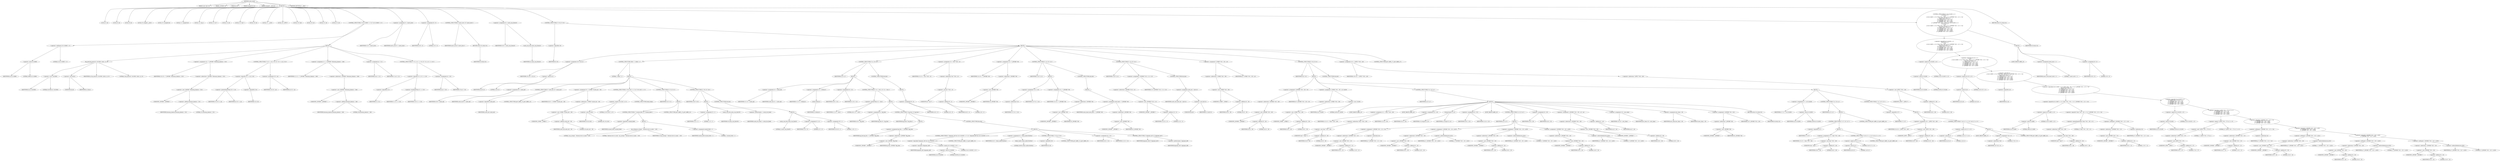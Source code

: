 digraph cache_insert {  
"1000118" [label = "(METHOD,cache_insert)" ]
"1000119" [label = "(PARAM,const char *a1)" ]
"1000120" [label = "(PARAM,_DWORD *a2)" ]
"1000121" [label = "(PARAM,int a3)" ]
"1000122" [label = "(PARAM,unsigned int a4)" ]
"1000123" [label = "(PARAM,unsigned __int16 a5)" ]
"1000124" [label = "(BLOCK,,)" ]
"1000125" [label = "(LOCAL,v5: int)" ]
"1000126" [label = "(LOCAL,v6: int)" ]
"1000127" [label = "(LOCAL,v8: int)" ]
"1000128" [label = "(LOCAL,v9: unsigned __int16)" ]
"1000129" [label = "(LOCAL,v10: unsigned int)" ]
"1000130" [label = "(LOCAL,v11: unsigned int)" ]
"1000131" [label = "(LOCAL,v12: size_t)" ]
"1000132" [label = "(LOCAL,v13: int *)" ]
"1000133" [label = "(LOCAL,v14: int)" ]
"1000134" [label = "(LOCAL,v15: char *)" ]
"1000135" [label = "(LOCAL,v16: int)" ]
"1000136" [label = "(LOCAL,v17: __int16)" ]
"1000137" [label = "(LOCAL,v18: _BYTE *)" ]
"1000138" [label = "(LOCAL,v19: char)" ]
"1000139" [label = "(LOCAL,v20: int)" ]
"1000140" [label = "(LOCAL,v21: int)" ]
"1000141" [label = "(LOCAL,v22: int)" ]
"1000142" [label = "(CONTROL_STRUCTURE,if ( (a5 & 0x980) != 0 ),if ( (a5 & 0x980) != 0 ))" ]
"1000143" [label = "(<operator>.notEquals,(a5 & 0x980) != 0)" ]
"1000144" [label = "(<operator>.and,a5 & 0x980)" ]
"1000145" [label = "(IDENTIFIER,a5,a5 & 0x980)" ]
"1000146" [label = "(LITERAL,0x980,a5 & 0x980)" ]
"1000147" [label = "(LITERAL,0,(a5 & 0x980) != 0)" ]
"1000148" [label = "(BLOCK,,)" ]
"1000149" [label = "(log_query,log_query(a5 | 0x10000, (int)a1, a2, 0))" ]
"1000150" [label = "(<operator>.or,a5 | 0x10000)" ]
"1000151" [label = "(IDENTIFIER,a5,a5 | 0x10000)" ]
"1000152" [label = "(LITERAL,0x10000,a5 | 0x10000)" ]
"1000153" [label = "(<operator>.cast,(int)a1)" ]
"1000154" [label = "(UNKNOWN,int,int)" ]
"1000155" [label = "(IDENTIFIER,a1,(int)a1)" ]
"1000156" [label = "(IDENTIFIER,a2,log_query(a5 | 0x10000, (int)a1, a2, 0))" ]
"1000157" [label = "(LITERAL,0,log_query(a5 | 0x10000, (int)a1, a2, 0))" ]
"1000158" [label = "(<operator>.assignment,v10 = *(_DWORD *)(dnsmasq_daemon + 252))" ]
"1000159" [label = "(IDENTIFIER,v10,v10 = *(_DWORD *)(dnsmasq_daemon + 252))" ]
"1000160" [label = "(<operator>.indirection,*(_DWORD *)(dnsmasq_daemon + 252))" ]
"1000161" [label = "(<operator>.cast,(_DWORD *)(dnsmasq_daemon + 252))" ]
"1000162" [label = "(UNKNOWN,_DWORD *,_DWORD *)" ]
"1000163" [label = "(<operator>.addition,dnsmasq_daemon + 252)" ]
"1000164" [label = "(IDENTIFIER,dnsmasq_daemon,dnsmasq_daemon + 252)" ]
"1000165" [label = "(LITERAL,252,dnsmasq_daemon + 252)" ]
"1000166" [label = "(CONTROL_STRUCTURE,if ( v10 >= a4 || !v10 ),if ( v10 >= a4 || !v10 ))" ]
"1000167" [label = "(<operator>.logicalOr,v10 >= a4 || !v10)" ]
"1000168" [label = "(<operator>.greaterEqualsThan,v10 >= a4)" ]
"1000169" [label = "(IDENTIFIER,v10,v10 >= a4)" ]
"1000170" [label = "(IDENTIFIER,a4,v10 >= a4)" ]
"1000171" [label = "(<operator>.logicalNot,!v10)" ]
"1000172" [label = "(IDENTIFIER,v10,!v10)" ]
"1000173" [label = "(<operator>.assignment,v10 = a4)" ]
"1000174" [label = "(IDENTIFIER,v10,v10 = a4)" ]
"1000175" [label = "(IDENTIFIER,a4,v10 = a4)" ]
"1000176" [label = "(<operator>.assignment,v11 = *(_DWORD *)(dnsmasq_daemon + 248))" ]
"1000177" [label = "(IDENTIFIER,v11,v11 = *(_DWORD *)(dnsmasq_daemon + 248))" ]
"1000178" [label = "(<operator>.indirection,*(_DWORD *)(dnsmasq_daemon + 248))" ]
"1000179" [label = "(<operator>.cast,(_DWORD *)(dnsmasq_daemon + 248))" ]
"1000180" [label = "(UNKNOWN,_DWORD *,_DWORD *)" ]
"1000181" [label = "(<operator>.addition,dnsmasq_daemon + 248)" ]
"1000182" [label = "(IDENTIFIER,dnsmasq_daemon,dnsmasq_daemon + 248)" ]
"1000183" [label = "(LITERAL,248,dnsmasq_daemon + 248)" ]
"1000184" [label = "(<operator>.assignment,a4 = v11)" ]
"1000185" [label = "(IDENTIFIER,a4,a4 = v11)" ]
"1000186" [label = "(IDENTIFIER,v11,a4 = v11)" ]
"1000187" [label = "(CONTROL_STRUCTURE,if ( !v11 || v11 <= v10 ),if ( !v11 || v11 <= v10 ))" ]
"1000188" [label = "(<operator>.logicalOr,!v11 || v11 <= v10)" ]
"1000189" [label = "(<operator>.logicalNot,!v11)" ]
"1000190" [label = "(IDENTIFIER,v11,!v11)" ]
"1000191" [label = "(<operator>.lessEqualsThan,v11 <= v10)" ]
"1000192" [label = "(IDENTIFIER,v11,v11 <= v10)" ]
"1000193" [label = "(IDENTIFIER,v10,v11 <= v10)" ]
"1000194" [label = "(<operator>.assignment,a4 = v10)" ]
"1000195" [label = "(IDENTIFIER,a4,a4 = v10)" ]
"1000196" [label = "(IDENTIFIER,v10,a4 = v10)" ]
"1000197" [label = "(<operator>.assignment,v5 = insert_error)" ]
"1000198" [label = "(IDENTIFIER,v5,v5 = insert_error)" ]
"1000199" [label = "(IDENTIFIER,insert_error,v5 = insert_error)" ]
"1000200" [label = "(<operator>.assignment,v6 = 0)" ]
"1000201" [label = "(IDENTIFIER,v6,v6 = 0)" ]
"1000202" [label = "(LITERAL,0,v6 = 0)" ]
"1000203" [label = "(CONTROL_STRUCTURE,if ( insert_error ),if ( insert_error ))" ]
"1000204" [label = "(IDENTIFIER,insert_error,if ( insert_error ))" ]
"1000205" [label = "(RETURN,return v6;,return v6;)" ]
"1000206" [label = "(IDENTIFIER,v6,return v6;)" ]
"1000207" [label = "(<operator>.assignment,v6 = cache_scan_free(a5))" ]
"1000208" [label = "(IDENTIFIER,v6,v6 = cache_scan_free(a5))" ]
"1000209" [label = "(cache_scan_free,cache_scan_free(a5))" ]
"1000210" [label = "(IDENTIFIER,a5,cache_scan_free(a5))" ]
"1000211" [label = "(CONTROL_STRUCTURE,if ( !v6 ),if ( !v6 ))" ]
"1000212" [label = "(<operator>.logicalNot,!v6)" ]
"1000213" [label = "(IDENTIFIER,v6,!v6)" ]
"1000214" [label = "(BLOCK,,)" ]
"1000215" [label = "(<operator>.assignment,v20 = a5 & 4)" ]
"1000216" [label = "(IDENTIFIER,v20,v20 = a5 & 4)" ]
"1000217" [label = "(<operator>.and,a5 & 4)" ]
"1000218" [label = "(IDENTIFIER,a5,a5 & 4)" ]
"1000219" [label = "(LITERAL,4,a5 & 4)" ]
"1000220" [label = "(CONTROL_STRUCTURE,while ( 1 ),while ( 1 ))" ]
"1000221" [label = "(LITERAL,1,while ( 1 ))" ]
"1000222" [label = "(BLOCK,,)" ]
"1000223" [label = "(<operator>.assignment,v8 = cache_tail)" ]
"1000224" [label = "(IDENTIFIER,v8,v8 = cache_tail)" ]
"1000225" [label = "(IDENTIFIER,cache_tail,v8 = cache_tail)" ]
"1000226" [label = "(CONTROL_STRUCTURE,if ( !cache_tail ),if ( !cache_tail ))" ]
"1000227" [label = "(<operator>.logicalNot,!cache_tail)" ]
"1000228" [label = "(IDENTIFIER,cache_tail,!cache_tail)" ]
"1000229" [label = "(CONTROL_STRUCTURE,goto LABEL_25;,goto LABEL_25;)" ]
"1000230" [label = "(<operator>.assignment,v9 = *(_WORD *)(cache_tail + 36))" ]
"1000231" [label = "(IDENTIFIER,v9,v9 = *(_WORD *)(cache_tail + 36))" ]
"1000232" [label = "(<operator>.indirection,*(_WORD *)(cache_tail + 36))" ]
"1000233" [label = "(<operator>.cast,(_WORD *)(cache_tail + 36))" ]
"1000234" [label = "(UNKNOWN,_WORD *,_WORD *)" ]
"1000235" [label = "(<operator>.addition,cache_tail + 36)" ]
"1000236" [label = "(IDENTIFIER,cache_tail,cache_tail + 36)" ]
"1000237" [label = "(LITERAL,36,cache_tail + 36)" ]
"1000238" [label = "(CONTROL_STRUCTURE,if ( (v9 & 0xC) == 0 ),if ( (v9 & 0xC) == 0 ))" ]
"1000239" [label = "(<operator>.equals,(v9 & 0xC) == 0)" ]
"1000240" [label = "(<operator>.and,v9 & 0xC)" ]
"1000241" [label = "(IDENTIFIER,v9,v9 & 0xC)" ]
"1000242" [label = "(LITERAL,0xC,v9 & 0xC)" ]
"1000243" [label = "(LITERAL,0,(v9 & 0xC) == 0)" ]
"1000244" [label = "(CONTROL_STRUCTURE,break;,break;)" ]
"1000245" [label = "(CONTROL_STRUCTURE,if ( v5 ),if ( v5 ))" ]
"1000246" [label = "(IDENTIFIER,v5,if ( v5 ))" ]
"1000247" [label = "(BLOCK,,)" ]
"1000248" [label = "(CONTROL_STRUCTURE,if ( !warned_8446 ),if ( !warned_8446 ))" ]
"1000249" [label = "(<operator>.logicalNot,!warned_8446)" ]
"1000250" [label = "(IDENTIFIER,warned_8446,!warned_8446)" ]
"1000251" [label = "(BLOCK,,)" ]
"1000252" [label = "(my_syslog,my_syslog(3, \"Internal error in cache.\", v19))" ]
"1000253" [label = "(LITERAL,3,my_syslog(3, \"Internal error in cache.\", v19))" ]
"1000254" [label = "(LITERAL,\"Internal error in cache.\",my_syslog(3, \"Internal error in cache.\", v19))" ]
"1000255" [label = "(IDENTIFIER,v19,my_syslog(3, \"Internal error in cache.\", v19))" ]
"1000256" [label = "(<operator>.assignment,warned_8446 = 1)" ]
"1000257" [label = "(IDENTIFIER,warned_8446,warned_8446 = 1)" ]
"1000258" [label = "(LITERAL,1,warned_8446 = 1)" ]
"1000259" [label = "(CONTROL_STRUCTURE,goto LABEL_25;,goto LABEL_25;)" ]
"1000260" [label = "(CONTROL_STRUCTURE,if ( v20 ),if ( v20 ))" ]
"1000261" [label = "(IDENTIFIER,v20,if ( v20 ))" ]
"1000262" [label = "(BLOCK,,)" ]
"1000263" [label = "(<operator>.assignment,v5 = 1)" ]
"1000264" [label = "(IDENTIFIER,v5,v5 = 1)" ]
"1000265" [label = "(LITERAL,1,v5 = 1)" ]
"1000266" [label = "(cache_scan_free,cache_scan_free(v9))" ]
"1000267" [label = "(IDENTIFIER,v9,cache_scan_free(v9))" ]
"1000268" [label = "(<operator>.preIncrement,++cache_live_freed)" ]
"1000269" [label = "(IDENTIFIER,cache_live_freed,++cache_live_freed)" ]
"1000270" [label = "(CONTROL_STRUCTURE,else,else)" ]
"1000271" [label = "(BLOCK,,)" ]
"1000272" [label = "(cache_scan_free,cache_scan_free(0))" ]
"1000273" [label = "(LITERAL,0,cache_scan_free(0))" ]
"1000274" [label = "(<operator>.assignment,v5 = 0)" ]
"1000275" [label = "(IDENTIFIER,v5,v5 = 0)" ]
"1000276" [label = "(LITERAL,0,v5 = 0)" ]
"1000277" [label = "(<operator>.assignment,v20 = 1)" ]
"1000278" [label = "(IDENTIFIER,v20,v20 = 1)" ]
"1000279" [label = "(LITERAL,1,v20 = 1)" ]
"1000280" [label = "(CONTROL_STRUCTURE,if ( a1 ),if ( a1 ))" ]
"1000281" [label = "(IDENTIFIER,a1,if ( a1 ))" ]
"1000282" [label = "(BLOCK,,)" ]
"1000283" [label = "(<operator>.assignment,v21 = cache_tail)" ]
"1000284" [label = "(IDENTIFIER,v21,v21 = cache_tail)" ]
"1000285" [label = "(IDENTIFIER,cache_tail,v21 = cache_tail)" ]
"1000286" [label = "(<operator>.assignment,v12 = strlen(a1))" ]
"1000287" [label = "(IDENTIFIER,v12,v12 = strlen(a1))" ]
"1000288" [label = "(strlen,strlen(a1))" ]
"1000289" [label = "(IDENTIFIER,a1,strlen(a1))" ]
"1000290" [label = "(<operator>.assignment,v8 = v21)" ]
"1000291" [label = "(IDENTIFIER,v8,v8 = v21)" ]
"1000292" [label = "(IDENTIFIER,v21,v8 = v21)" ]
"1000293" [label = "(CONTROL_STRUCTURE,if ( v12 > 0x31 ),if ( v12 > 0x31 ))" ]
"1000294" [label = "(<operator>.greaterThan,v12 > 0x31)" ]
"1000295" [label = "(IDENTIFIER,v12,v12 > 0x31)" ]
"1000296" [label = "(LITERAL,0x31,v12 > 0x31)" ]
"1000297" [label = "(BLOCK,,)" ]
"1000298" [label = "(<operator>.assignment,v6 = big_free)" ]
"1000299" [label = "(IDENTIFIER,v6,v6 = big_free)" ]
"1000300" [label = "(IDENTIFIER,big_free,v6 = big_free)" ]
"1000301" [label = "(CONTROL_STRUCTURE,if ( big_free ),if ( big_free ))" ]
"1000302" [label = "(IDENTIFIER,big_free,if ( big_free ))" ]
"1000303" [label = "(BLOCK,,)" ]
"1000304" [label = "(<operator>.assignment,big_free = *(_DWORD *)big_free)" ]
"1000305" [label = "(IDENTIFIER,big_free,big_free = *(_DWORD *)big_free)" ]
"1000306" [label = "(<operator>.indirection,*(_DWORD *)big_free)" ]
"1000307" [label = "(<operator>.cast,(_DWORD *)big_free)" ]
"1000308" [label = "(UNKNOWN,_DWORD *,_DWORD *)" ]
"1000309" [label = "(IDENTIFIER,big_free,(_DWORD *)big_free)" ]
"1000310" [label = "(CONTROL_STRUCTURE,else,else)" ]
"1000311" [label = "(BLOCK,,)" ]
"1000312" [label = "(CONTROL_STRUCTURE,if ( !bignames_left && (a5 & 0x5000) == 0 ),if ( !bignames_left && (a5 & 0x5000) == 0 ))" ]
"1000313" [label = "(<operator>.logicalAnd,!bignames_left && (a5 & 0x5000) == 0)" ]
"1000314" [label = "(<operator>.logicalNot,!bignames_left)" ]
"1000315" [label = "(IDENTIFIER,bignames_left,!bignames_left)" ]
"1000316" [label = "(<operator>.equals,(a5 & 0x5000) == 0)" ]
"1000317" [label = "(<operator>.and,a5 & 0x5000)" ]
"1000318" [label = "(IDENTIFIER,a5,a5 & 0x5000)" ]
"1000319" [label = "(LITERAL,0x5000,a5 & 0x5000)" ]
"1000320" [label = "(LITERAL,0,(a5 & 0x5000) == 0)" ]
"1000321" [label = "(CONTROL_STRUCTURE,goto LABEL_25;,goto LABEL_25;)" ]
"1000322" [label = "(<operator>.assignment,v6 = whine_malloc(0x404u))" ]
"1000323" [label = "(IDENTIFIER,v6,v6 = whine_malloc(0x404u))" ]
"1000324" [label = "(whine_malloc,whine_malloc(0x404u))" ]
"1000325" [label = "(LITERAL,0x404u,whine_malloc(0x404u))" ]
"1000326" [label = "(CONTROL_STRUCTURE,if ( !v6 ),if ( !v6 ))" ]
"1000327" [label = "(<operator>.logicalNot,!v6)" ]
"1000328" [label = "(IDENTIFIER,v6,!v6)" ]
"1000329" [label = "(CONTROL_STRUCTURE,goto LABEL_25;,goto LABEL_25;)" ]
"1000330" [label = "(<operator>.assignment,v8 = v21)" ]
"1000331" [label = "(IDENTIFIER,v8,v8 = v21)" ]
"1000332" [label = "(IDENTIFIER,v21,v8 = v21)" ]
"1000333" [label = "(CONTROL_STRUCTURE,if ( bignames_left ),if ( bignames_left ))" ]
"1000334" [label = "(IDENTIFIER,bignames_left,if ( bignames_left ))" ]
"1000335" [label = "(<operator>.preDecrement,--bignames_left)" ]
"1000336" [label = "(IDENTIFIER,bignames_left,--bignames_left)" ]
"1000337" [label = "(CONTROL_STRUCTURE,else,else)" ]
"1000338" [label = "(BLOCK,,)" ]
"1000339" [label = "(<operator>.assignment,v6 = 0)" ]
"1000340" [label = "(IDENTIFIER,v6,v6 = 0)" ]
"1000341" [label = "(LITERAL,0,v6 = 0)" ]
"1000342" [label = "(<operator>.assignment,v13 = *(int **)(v8 + 4))" ]
"1000343" [label = "(IDENTIFIER,v13,v13 = *(int **)(v8 + 4))" ]
"1000344" [label = "(<operator>.indirection,*(int **)(v8 + 4))" ]
"1000345" [label = "(<operator>.cast,(int **)(v8 + 4))" ]
"1000346" [label = "(UNKNOWN,int **,int **)" ]
"1000347" [label = "(<operator>.addition,v8 + 4)" ]
"1000348" [label = "(IDENTIFIER,v8,v8 + 4)" ]
"1000349" [label = "(LITERAL,4,v8 + 4)" ]
"1000350" [label = "(<operator>.assignment,v14 = *(_DWORD *)v8)" ]
"1000351" [label = "(IDENTIFIER,v14,v14 = *(_DWORD *)v8)" ]
"1000352" [label = "(<operator>.indirection,*(_DWORD *)v8)" ]
"1000353" [label = "(<operator>.cast,(_DWORD *)v8)" ]
"1000354" [label = "(UNKNOWN,_DWORD *,_DWORD *)" ]
"1000355" [label = "(IDENTIFIER,v8,(_DWORD *)v8)" ]
"1000356" [label = "(CONTROL_STRUCTURE,if ( v13 ),if ( v13 ))" ]
"1000357" [label = "(IDENTIFIER,v13,if ( v13 ))" ]
"1000358" [label = "(BLOCK,,)" ]
"1000359" [label = "(<operator>.assignment,*v13 = v14)" ]
"1000360" [label = "(<operator>.indirection,*v13)" ]
"1000361" [label = "(IDENTIFIER,v13,*v13 = v14)" ]
"1000362" [label = "(IDENTIFIER,v14,*v13 = v14)" ]
"1000363" [label = "(<operator>.assignment,v14 = *(_DWORD *)v8)" ]
"1000364" [label = "(IDENTIFIER,v14,v14 = *(_DWORD *)v8)" ]
"1000365" [label = "(<operator>.indirection,*(_DWORD *)v8)" ]
"1000366" [label = "(<operator>.cast,(_DWORD *)v8)" ]
"1000367" [label = "(UNKNOWN,_DWORD *,_DWORD *)" ]
"1000368" [label = "(IDENTIFIER,v8,(_DWORD *)v8)" ]
"1000369" [label = "(CONTROL_STRUCTURE,else,else)" ]
"1000370" [label = "(BLOCK,,)" ]
"1000371" [label = "(<operator>.assignment,cache_head = *(_DWORD *)v8)" ]
"1000372" [label = "(IDENTIFIER,cache_head,cache_head = *(_DWORD *)v8)" ]
"1000373" [label = "(<operator>.indirection,*(_DWORD *)v8)" ]
"1000374" [label = "(<operator>.cast,(_DWORD *)v8)" ]
"1000375" [label = "(UNKNOWN,_DWORD *,_DWORD *)" ]
"1000376" [label = "(IDENTIFIER,v8,(_DWORD *)v8)" ]
"1000377" [label = "(CONTROL_STRUCTURE,if ( v14 ),if ( v14 ))" ]
"1000378" [label = "(IDENTIFIER,v14,if ( v14 ))" ]
"1000379" [label = "(<operator>.assignment,*(_DWORD *)(v14 + 4) = v13)" ]
"1000380" [label = "(<operator>.indirection,*(_DWORD *)(v14 + 4))" ]
"1000381" [label = "(<operator>.cast,(_DWORD *)(v14 + 4))" ]
"1000382" [label = "(UNKNOWN,_DWORD *,_DWORD *)" ]
"1000383" [label = "(<operator>.addition,v14 + 4)" ]
"1000384" [label = "(IDENTIFIER,v14,v14 + 4)" ]
"1000385" [label = "(LITERAL,4,v14 + 4)" ]
"1000386" [label = "(IDENTIFIER,v13,*(_DWORD *)(v14 + 4) = v13)" ]
"1000387" [label = "(CONTROL_STRUCTURE,else,else)" ]
"1000388" [label = "(<operator>.assignment,cache_tail = (int)v13)" ]
"1000389" [label = "(IDENTIFIER,cache_tail,cache_tail = (int)v13)" ]
"1000390" [label = "(<operator>.cast,(int)v13)" ]
"1000391" [label = "(UNKNOWN,int,int)" ]
"1000392" [label = "(IDENTIFIER,v13,(int)v13)" ]
"1000393" [label = "(<operator>.assignment,*(_WORD *)(v8 + 36) = a5)" ]
"1000394" [label = "(<operator>.indirection,*(_WORD *)(v8 + 36))" ]
"1000395" [label = "(<operator>.cast,(_WORD *)(v8 + 36))" ]
"1000396" [label = "(UNKNOWN,_WORD *,_WORD *)" ]
"1000397" [label = "(<operator>.addition,v8 + 36)" ]
"1000398" [label = "(IDENTIFIER,v8,v8 + 36)" ]
"1000399" [label = "(LITERAL,36,v8 + 36)" ]
"1000400" [label = "(IDENTIFIER,a5,*(_WORD *)(v8 + 36) = a5)" ]
"1000401" [label = "(CONTROL_STRUCTURE,if ( v6 ),if ( v6 ))" ]
"1000402" [label = "(IDENTIFIER,v6,if ( v6 ))" ]
"1000403" [label = "(BLOCK,,)" ]
"1000404" [label = "(<operator>.assignment,*(_DWORD *)(v8 + 40) = v6)" ]
"1000405" [label = "(<operator>.indirection,*(_DWORD *)(v8 + 40))" ]
"1000406" [label = "(<operator>.cast,(_DWORD *)(v8 + 40))" ]
"1000407" [label = "(UNKNOWN,_DWORD *,_DWORD *)" ]
"1000408" [label = "(<operator>.addition,v8 + 40)" ]
"1000409" [label = "(IDENTIFIER,v8,v8 + 40)" ]
"1000410" [label = "(LITERAL,40,v8 + 40)" ]
"1000411" [label = "(IDENTIFIER,v6,*(_DWORD *)(v8 + 40) = v6)" ]
"1000412" [label = "(<operator>.assignment,*(_WORD *)(v8 + 36) = a5 | 0x200)" ]
"1000413" [label = "(<operator>.indirection,*(_WORD *)(v8 + 36))" ]
"1000414" [label = "(<operator>.cast,(_WORD *)(v8 + 36))" ]
"1000415" [label = "(UNKNOWN,_WORD *,_WORD *)" ]
"1000416" [label = "(<operator>.addition,v8 + 36)" ]
"1000417" [label = "(IDENTIFIER,v8,v8 + 36)" ]
"1000418" [label = "(LITERAL,36,v8 + 36)" ]
"1000419" [label = "(<operator>.or,a5 | 0x200)" ]
"1000420" [label = "(IDENTIFIER,a5,a5 | 0x200)" ]
"1000421" [label = "(LITERAL,0x200,a5 | 0x200)" ]
"1000422" [label = "(CONTROL_STRUCTURE,if ( a1 ),if ( a1 ))" ]
"1000423" [label = "(IDENTIFIER,a1,if ( a1 ))" ]
"1000424" [label = "(BLOCK,,)" ]
"1000425" [label = "(JUMP_TARGET,LABEL_43)" ]
"1000426" [label = "(<operator>.assignment,v15 = *(char **)(v8 + 40))" ]
"1000427" [label = "(IDENTIFIER,v15,v15 = *(char **)(v8 + 40))" ]
"1000428" [label = "(<operator>.indirection,*(char **)(v8 + 40))" ]
"1000429" [label = "(<operator>.cast,(char **)(v8 + 40))" ]
"1000430" [label = "(UNKNOWN,char **,char **)" ]
"1000431" [label = "(<operator>.addition,v8 + 40)" ]
"1000432" [label = "(IDENTIFIER,v8,v8 + 40)" ]
"1000433" [label = "(LITERAL,40,v8 + 40)" ]
"1000434" [label = "(JUMP_TARGET,LABEL_44)" ]
"1000435" [label = "(<operator>.assignment,v22 = v8)" ]
"1000436" [label = "(IDENTIFIER,v22,v22 = v8)" ]
"1000437" [label = "(IDENTIFIER,v8,v22 = v8)" ]
"1000438" [label = "(strcpy,strcpy(v15, a1))" ]
"1000439" [label = "(IDENTIFIER,v15,strcpy(v15, a1))" ]
"1000440" [label = "(IDENTIFIER,a1,strcpy(v15, a1))" ]
"1000441" [label = "(<operator>.assignment,v8 = v22)" ]
"1000442" [label = "(IDENTIFIER,v8,v8 = v22)" ]
"1000443" [label = "(IDENTIFIER,v22,v8 = v22)" ]
"1000444" [label = "(JUMP_TARGET,LABEL_45)" ]
"1000445" [label = "(CONTROL_STRUCTURE,if ( a2 ),if ( a2 ))" ]
"1000446" [label = "(IDENTIFIER,a2,if ( a2 ))" ]
"1000447" [label = "(BLOCK,,)" ]
"1000448" [label = "(<operator>.assignment,*(_DWORD *)(v8 + 12) = *a2)" ]
"1000449" [label = "(<operator>.indirection,*(_DWORD *)(v8 + 12))" ]
"1000450" [label = "(<operator>.cast,(_DWORD *)(v8 + 12))" ]
"1000451" [label = "(UNKNOWN,_DWORD *,_DWORD *)" ]
"1000452" [label = "(<operator>.addition,v8 + 12)" ]
"1000453" [label = "(IDENTIFIER,v8,v8 + 12)" ]
"1000454" [label = "(LITERAL,12,v8 + 12)" ]
"1000455" [label = "(<operator>.indirection,*a2)" ]
"1000456" [label = "(IDENTIFIER,a2,*(_DWORD *)(v8 + 12) = *a2)" ]
"1000457" [label = "(<operator>.assignment,*(_DWORD *)(v8 + 16) = a2[1])" ]
"1000458" [label = "(<operator>.indirection,*(_DWORD *)(v8 + 16))" ]
"1000459" [label = "(<operator>.cast,(_DWORD *)(v8 + 16))" ]
"1000460" [label = "(UNKNOWN,_DWORD *,_DWORD *)" ]
"1000461" [label = "(<operator>.addition,v8 + 16)" ]
"1000462" [label = "(IDENTIFIER,v8,v8 + 16)" ]
"1000463" [label = "(LITERAL,16,v8 + 16)" ]
"1000464" [label = "(<operator>.indirectIndexAccess,a2[1])" ]
"1000465" [label = "(IDENTIFIER,a2,*(_DWORD *)(v8 + 16) = a2[1])" ]
"1000466" [label = "(LITERAL,1,*(_DWORD *)(v8 + 16) = a2[1])" ]
"1000467" [label = "(<operator>.assignment,*(_DWORD *)(v8 + 20) = a2[2])" ]
"1000468" [label = "(<operator>.indirection,*(_DWORD *)(v8 + 20))" ]
"1000469" [label = "(<operator>.cast,(_DWORD *)(v8 + 20))" ]
"1000470" [label = "(UNKNOWN,_DWORD *,_DWORD *)" ]
"1000471" [label = "(<operator>.addition,v8 + 20)" ]
"1000472" [label = "(IDENTIFIER,v8,v8 + 20)" ]
"1000473" [label = "(LITERAL,20,v8 + 20)" ]
"1000474" [label = "(<operator>.indirectIndexAccess,a2[2])" ]
"1000475" [label = "(IDENTIFIER,a2,*(_DWORD *)(v8 + 20) = a2[2])" ]
"1000476" [label = "(LITERAL,2,*(_DWORD *)(v8 + 20) = a2[2])" ]
"1000477" [label = "(<operator>.assignment,*(_DWORD *)(v8 + 24) = a2[3])" ]
"1000478" [label = "(<operator>.indirection,*(_DWORD *)(v8 + 24))" ]
"1000479" [label = "(<operator>.cast,(_DWORD *)(v8 + 24))" ]
"1000480" [label = "(UNKNOWN,_DWORD *,_DWORD *)" ]
"1000481" [label = "(<operator>.addition,v8 + 24)" ]
"1000482" [label = "(IDENTIFIER,v8,v8 + 24)" ]
"1000483" [label = "(LITERAL,24,v8 + 24)" ]
"1000484" [label = "(<operator>.indirectIndexAccess,a2[3])" ]
"1000485" [label = "(IDENTIFIER,a2,*(_DWORD *)(v8 + 24) = a2[3])" ]
"1000486" [label = "(LITERAL,3,*(_DWORD *)(v8 + 24) = a2[3])" ]
"1000487" [label = "(<operator>.assignment,v6 = v8)" ]
"1000488" [label = "(IDENTIFIER,v6,v6 = v8)" ]
"1000489" [label = "(IDENTIFIER,v8,v6 = v8)" ]
"1000490" [label = "(<operator>.assignment,*(_DWORD *)(v8 + 28) = a3 + a4)" ]
"1000491" [label = "(<operator>.indirection,*(_DWORD *)(v8 + 28))" ]
"1000492" [label = "(<operator>.cast,(_DWORD *)(v8 + 28))" ]
"1000493" [label = "(UNKNOWN,_DWORD *,_DWORD *)" ]
"1000494" [label = "(<operator>.addition,v8 + 28)" ]
"1000495" [label = "(IDENTIFIER,v8,v8 + 28)" ]
"1000496" [label = "(LITERAL,28,v8 + 28)" ]
"1000497" [label = "(<operator>.addition,a3 + a4)" ]
"1000498" [label = "(IDENTIFIER,a3,a3 + a4)" ]
"1000499" [label = "(IDENTIFIER,a4,a3 + a4)" ]
"1000500" [label = "(<operator>.assignment,v16 = new_chain)" ]
"1000501" [label = "(IDENTIFIER,v16,v16 = new_chain)" ]
"1000502" [label = "(IDENTIFIER,new_chain,v16 = new_chain)" ]
"1000503" [label = "(<operator>.assignment,new_chain = v8)" ]
"1000504" [label = "(IDENTIFIER,new_chain,new_chain = v8)" ]
"1000505" [label = "(IDENTIFIER,v8,new_chain = v8)" ]
"1000506" [label = "(<operator>.assignment,*(_DWORD *)v8 = v16)" ]
"1000507" [label = "(<operator>.indirection,*(_DWORD *)v8)" ]
"1000508" [label = "(<operator>.cast,(_DWORD *)v8)" ]
"1000509" [label = "(UNKNOWN,_DWORD *,_DWORD *)" ]
"1000510" [label = "(IDENTIFIER,v8,(_DWORD *)v8)" ]
"1000511" [label = "(IDENTIFIER,v16,*(_DWORD *)v8 = v16)" ]
"1000512" [label = "(RETURN,return v6;,return v6;)" ]
"1000513" [label = "(IDENTIFIER,v6,return v6;)" ]
"1000514" [label = "(CONTROL_STRUCTURE,else,else)" ]
"1000515" [label = "(BLOCK,,)" ]
"1000516" [label = "(<operator>.assignment,v17 = a5 & 0x200)" ]
"1000517" [label = "(IDENTIFIER,v17,v17 = a5 & 0x200)" ]
"1000518" [label = "(<operator>.and,a5 & 0x200)" ]
"1000519" [label = "(IDENTIFIER,a5,a5 & 0x200)" ]
"1000520" [label = "(LITERAL,0x200,a5 & 0x200)" ]
"1000521" [label = "(CONTROL_STRUCTURE,if ( a1 ),if ( a1 ))" ]
"1000522" [label = "(IDENTIFIER,a1,if ( a1 ))" ]
"1000523" [label = "(BLOCK,,)" ]
"1000524" [label = "(CONTROL_STRUCTURE,if ( !v17 ),if ( !v17 ))" ]
"1000525" [label = "(<operator>.logicalNot,!v17)" ]
"1000526" [label = "(IDENTIFIER,v17,!v17)" ]
"1000527" [label = "(BLOCK,,)" ]
"1000528" [label = "(<operator>.assignment,v15 = (char *)(v8 + 40))" ]
"1000529" [label = "(IDENTIFIER,v15,v15 = (char *)(v8 + 40))" ]
"1000530" [label = "(<operator>.cast,(char *)(v8 + 40))" ]
"1000531" [label = "(UNKNOWN,char *,char *)" ]
"1000532" [label = "(<operator>.addition,v8 + 40)" ]
"1000533" [label = "(IDENTIFIER,v8,v8 + 40)" ]
"1000534" [label = "(LITERAL,40,v8 + 40)" ]
"1000535" [label = "(CONTROL_STRUCTURE,if ( (a5 & 2) == 0 ),if ( (a5 & 2) == 0 ))" ]
"1000536" [label = "(<operator>.equals,(a5 & 2) == 0)" ]
"1000537" [label = "(<operator>.and,a5 & 2)" ]
"1000538" [label = "(IDENTIFIER,a5,a5 & 2)" ]
"1000539" [label = "(LITERAL,2,a5 & 2)" ]
"1000540" [label = "(LITERAL,0,(a5 & 2) == 0)" ]
"1000541" [label = "(CONTROL_STRUCTURE,goto LABEL_44;,goto LABEL_44;)" ]
"1000542" [label = "(CONTROL_STRUCTURE,goto LABEL_43;,goto LABEL_43;)" ]
"1000543" [label = "(CONTROL_STRUCTURE,if ( !v17 ),if ( !v17 ))" ]
"1000544" [label = "(<operator>.logicalNot,!v17)" ]
"1000545" [label = "(IDENTIFIER,v17,!v17)" ]
"1000546" [label = "(BLOCK,,)" ]
"1000547" [label = "(<operator>.assignment,v18 = (_BYTE *)(v8 + 40))" ]
"1000548" [label = "(IDENTIFIER,v18,v18 = (_BYTE *)(v8 + 40))" ]
"1000549" [label = "(<operator>.cast,(_BYTE *)(v8 + 40))" ]
"1000550" [label = "(UNKNOWN,_BYTE *,_BYTE *)" ]
"1000551" [label = "(<operator>.addition,v8 + 40)" ]
"1000552" [label = "(IDENTIFIER,v8,v8 + 40)" ]
"1000553" [label = "(LITERAL,40,v8 + 40)" ]
"1000554" [label = "(CONTROL_STRUCTURE,if ( (a5 & 2) == 0 ),if ( (a5 & 2) == 0 ))" ]
"1000555" [label = "(<operator>.equals,(a5 & 2) == 0)" ]
"1000556" [label = "(<operator>.and,a5 & 2)" ]
"1000557" [label = "(IDENTIFIER,a5,a5 & 2)" ]
"1000558" [label = "(LITERAL,2,a5 & 2)" ]
"1000559" [label = "(LITERAL,0,(a5 & 2) == 0)" ]
"1000560" [label = "(BLOCK,,)" ]
"1000561" [label = "(JUMP_TARGET,LABEL_57)" ]
"1000562" [label = "(<operator>.assignment,*v18 = 0)" ]
"1000563" [label = "(<operator>.indirection,*v18)" ]
"1000564" [label = "(IDENTIFIER,v18,*v18 = 0)" ]
"1000565" [label = "(LITERAL,0,*v18 = 0)" ]
"1000566" [label = "(CONTROL_STRUCTURE,goto LABEL_45;,goto LABEL_45;)" ]
"1000567" [label = "(<operator>.assignment,v18 = *(_BYTE **)(v8 + 40))" ]
"1000568" [label = "(IDENTIFIER,v18,v18 = *(_BYTE **)(v8 + 40))" ]
"1000569" [label = "(<operator>.indirection,*(_BYTE **)(v8 + 40))" ]
"1000570" [label = "(<operator>.cast,(_BYTE **)(v8 + 40))" ]
"1000571" [label = "(UNKNOWN,_BYTE **,_BYTE **)" ]
"1000572" [label = "(<operator>.addition,v8 + 40)" ]
"1000573" [label = "(IDENTIFIER,v8,v8 + 40)" ]
"1000574" [label = "(LITERAL,40,v8 + 40)" ]
"1000575" [label = "(CONTROL_STRUCTURE,goto LABEL_57;,goto LABEL_57;)" ]
"1000576" [label = "(CONTROL_STRUCTURE,if ( (a5 & 0x180) == 0\n    || (a5 & 8) == 0\n    || !a2\n    || ((a5 & 0x80) == 0 || *(char *)(v6 + 36) >= 0 || *(_DWORD *)(v6 + 12) != *a2)\n    && ((a5 & 0x100) == 0\n     || (*(_BYTE *)(v6 + 37) & 1) == 0\n     || *(_DWORD *)(v6 + 12) != *a2\n     || *(_DWORD *)(v6 + 16) != a2[1]\n     || *(_DWORD *)(v6 + 20) != a2[2]\n     || *(_DWORD *)(v6 + 24) != a2[3]) ),if ( (a5 & 0x180) == 0\n    || (a5 & 8) == 0\n    || !a2\n    || ((a5 & 0x80) == 0 || *(char *)(v6 + 36) >= 0 || *(_DWORD *)(v6 + 12) != *a2)\n    && ((a5 & 0x100) == 0\n     || (*(_BYTE *)(v6 + 37) & 1) == 0\n     || *(_DWORD *)(v6 + 12) != *a2\n     || *(_DWORD *)(v6 + 16) != a2[1]\n     || *(_DWORD *)(v6 + 20) != a2[2]\n     || *(_DWORD *)(v6 + 24) != a2[3]) ))" ]
"1000577" [label = "(<operator>.logicalOr,(a5 & 0x180) == 0\n    || (a5 & 8) == 0\n    || !a2\n    || ((a5 & 0x80) == 0 || *(char *)(v6 + 36) >= 0 || *(_DWORD *)(v6 + 12) != *a2)\n    && ((a5 & 0x100) == 0\n     || (*(_BYTE *)(v6 + 37) & 1) == 0\n     || *(_DWORD *)(v6 + 12) != *a2\n     || *(_DWORD *)(v6 + 16) != a2[1]\n     || *(_DWORD *)(v6 + 20) != a2[2]\n     || *(_DWORD *)(v6 + 24) != a2[3]))" ]
"1000578" [label = "(<operator>.equals,(a5 & 0x180) == 0)" ]
"1000579" [label = "(<operator>.and,a5 & 0x180)" ]
"1000580" [label = "(IDENTIFIER,a5,a5 & 0x180)" ]
"1000581" [label = "(LITERAL,0x180,a5 & 0x180)" ]
"1000582" [label = "(LITERAL,0,(a5 & 0x180) == 0)" ]
"1000583" [label = "(<operator>.logicalOr,(a5 & 8) == 0\n    || !a2\n    || ((a5 & 0x80) == 0 || *(char *)(v6 + 36) >= 0 || *(_DWORD *)(v6 + 12) != *a2)\n    && ((a5 & 0x100) == 0\n     || (*(_BYTE *)(v6 + 37) & 1) == 0\n     || *(_DWORD *)(v6 + 12) != *a2\n     || *(_DWORD *)(v6 + 16) != a2[1]\n     || *(_DWORD *)(v6 + 20) != a2[2]\n     || *(_DWORD *)(v6 + 24) != a2[3]))" ]
"1000584" [label = "(<operator>.equals,(a5 & 8) == 0)" ]
"1000585" [label = "(<operator>.and,a5 & 8)" ]
"1000586" [label = "(IDENTIFIER,a5,a5 & 8)" ]
"1000587" [label = "(LITERAL,8,a5 & 8)" ]
"1000588" [label = "(LITERAL,0,(a5 & 8) == 0)" ]
"1000589" [label = "(<operator>.logicalOr,!a2\n    || ((a5 & 0x80) == 0 || *(char *)(v6 + 36) >= 0 || *(_DWORD *)(v6 + 12) != *a2)\n    && ((a5 & 0x100) == 0\n     || (*(_BYTE *)(v6 + 37) & 1) == 0\n     || *(_DWORD *)(v6 + 12) != *a2\n     || *(_DWORD *)(v6 + 16) != a2[1]\n     || *(_DWORD *)(v6 + 20) != a2[2]\n     || *(_DWORD *)(v6 + 24) != a2[3]))" ]
"1000590" [label = "(<operator>.logicalNot,!a2)" ]
"1000591" [label = "(IDENTIFIER,a2,!a2)" ]
"1000592" [label = "(<operator>.logicalAnd,((a5 & 0x80) == 0 || *(char *)(v6 + 36) >= 0 || *(_DWORD *)(v6 + 12) != *a2)\n    && ((a5 & 0x100) == 0\n     || (*(_BYTE *)(v6 + 37) & 1) == 0\n     || *(_DWORD *)(v6 + 12) != *a2\n     || *(_DWORD *)(v6 + 16) != a2[1]\n     || *(_DWORD *)(v6 + 20) != a2[2]\n     || *(_DWORD *)(v6 + 24) != a2[3]))" ]
"1000593" [label = "(<operator>.logicalOr,(a5 & 0x80) == 0 || *(char *)(v6 + 36) >= 0 || *(_DWORD *)(v6 + 12) != *a2)" ]
"1000594" [label = "(<operator>.equals,(a5 & 0x80) == 0)" ]
"1000595" [label = "(<operator>.and,a5 & 0x80)" ]
"1000596" [label = "(IDENTIFIER,a5,a5 & 0x80)" ]
"1000597" [label = "(LITERAL,0x80,a5 & 0x80)" ]
"1000598" [label = "(LITERAL,0,(a5 & 0x80) == 0)" ]
"1000599" [label = "(<operator>.logicalOr,*(char *)(v6 + 36) >= 0 || *(_DWORD *)(v6 + 12) != *a2)" ]
"1000600" [label = "(<operator>.greaterEqualsThan,*(char *)(v6 + 36) >= 0)" ]
"1000601" [label = "(<operator>.indirection,*(char *)(v6 + 36))" ]
"1000602" [label = "(<operator>.cast,(char *)(v6 + 36))" ]
"1000603" [label = "(UNKNOWN,char *,char *)" ]
"1000604" [label = "(<operator>.addition,v6 + 36)" ]
"1000605" [label = "(IDENTIFIER,v6,v6 + 36)" ]
"1000606" [label = "(LITERAL,36,v6 + 36)" ]
"1000607" [label = "(LITERAL,0,*(char *)(v6 + 36) >= 0)" ]
"1000608" [label = "(<operator>.notEquals,*(_DWORD *)(v6 + 12) != *a2)" ]
"1000609" [label = "(<operator>.indirection,*(_DWORD *)(v6 + 12))" ]
"1000610" [label = "(<operator>.cast,(_DWORD *)(v6 + 12))" ]
"1000611" [label = "(UNKNOWN,_DWORD *,_DWORD *)" ]
"1000612" [label = "(<operator>.addition,v6 + 12)" ]
"1000613" [label = "(IDENTIFIER,v6,v6 + 12)" ]
"1000614" [label = "(LITERAL,12,v6 + 12)" ]
"1000615" [label = "(<operator>.indirection,*a2)" ]
"1000616" [label = "(IDENTIFIER,a2,*(_DWORD *)(v6 + 12) != *a2)" ]
"1000617" [label = "(<operator>.logicalOr,(a5 & 0x100) == 0\n     || (*(_BYTE *)(v6 + 37) & 1) == 0\n     || *(_DWORD *)(v6 + 12) != *a2\n     || *(_DWORD *)(v6 + 16) != a2[1]\n     || *(_DWORD *)(v6 + 20) != a2[2]\n     || *(_DWORD *)(v6 + 24) != a2[3])" ]
"1000618" [label = "(<operator>.equals,(a5 & 0x100) == 0)" ]
"1000619" [label = "(<operator>.and,a5 & 0x100)" ]
"1000620" [label = "(IDENTIFIER,a5,a5 & 0x100)" ]
"1000621" [label = "(LITERAL,0x100,a5 & 0x100)" ]
"1000622" [label = "(LITERAL,0,(a5 & 0x100) == 0)" ]
"1000623" [label = "(<operator>.logicalOr,(*(_BYTE *)(v6 + 37) & 1) == 0\n     || *(_DWORD *)(v6 + 12) != *a2\n     || *(_DWORD *)(v6 + 16) != a2[1]\n     || *(_DWORD *)(v6 + 20) != a2[2]\n     || *(_DWORD *)(v6 + 24) != a2[3])" ]
"1000624" [label = "(<operator>.equals,(*(_BYTE *)(v6 + 37) & 1) == 0)" ]
"1000625" [label = "(<operator>.and,*(_BYTE *)(v6 + 37) & 1)" ]
"1000626" [label = "(<operator>.indirection,*(_BYTE *)(v6 + 37))" ]
"1000627" [label = "(<operator>.cast,(_BYTE *)(v6 + 37))" ]
"1000628" [label = "(UNKNOWN,_BYTE *,_BYTE *)" ]
"1000629" [label = "(<operator>.addition,v6 + 37)" ]
"1000630" [label = "(IDENTIFIER,v6,v6 + 37)" ]
"1000631" [label = "(LITERAL,37,v6 + 37)" ]
"1000632" [label = "(LITERAL,1,*(_BYTE *)(v6 + 37) & 1)" ]
"1000633" [label = "(LITERAL,0,(*(_BYTE *)(v6 + 37) & 1) == 0)" ]
"1000634" [label = "(<operator>.logicalOr,*(_DWORD *)(v6 + 12) != *a2\n     || *(_DWORD *)(v6 + 16) != a2[1]\n     || *(_DWORD *)(v6 + 20) != a2[2]\n     || *(_DWORD *)(v6 + 24) != a2[3])" ]
"1000635" [label = "(<operator>.notEquals,*(_DWORD *)(v6 + 12) != *a2)" ]
"1000636" [label = "(<operator>.indirection,*(_DWORD *)(v6 + 12))" ]
"1000637" [label = "(<operator>.cast,(_DWORD *)(v6 + 12))" ]
"1000638" [label = "(UNKNOWN,_DWORD *,_DWORD *)" ]
"1000639" [label = "(<operator>.addition,v6 + 12)" ]
"1000640" [label = "(IDENTIFIER,v6,v6 + 12)" ]
"1000641" [label = "(LITERAL,12,v6 + 12)" ]
"1000642" [label = "(<operator>.indirection,*a2)" ]
"1000643" [label = "(IDENTIFIER,a2,*(_DWORD *)(v6 + 12) != *a2)" ]
"1000644" [label = "(<operator>.logicalOr,*(_DWORD *)(v6 + 16) != a2[1]\n     || *(_DWORD *)(v6 + 20) != a2[2]\n     || *(_DWORD *)(v6 + 24) != a2[3])" ]
"1000645" [label = "(<operator>.notEquals,*(_DWORD *)(v6 + 16) != a2[1])" ]
"1000646" [label = "(<operator>.indirection,*(_DWORD *)(v6 + 16))" ]
"1000647" [label = "(<operator>.cast,(_DWORD *)(v6 + 16))" ]
"1000648" [label = "(UNKNOWN,_DWORD *,_DWORD *)" ]
"1000649" [label = "(<operator>.addition,v6 + 16)" ]
"1000650" [label = "(IDENTIFIER,v6,v6 + 16)" ]
"1000651" [label = "(LITERAL,16,v6 + 16)" ]
"1000652" [label = "(<operator>.indirectIndexAccess,a2[1])" ]
"1000653" [label = "(IDENTIFIER,a2,*(_DWORD *)(v6 + 16) != a2[1])" ]
"1000654" [label = "(LITERAL,1,*(_DWORD *)(v6 + 16) != a2[1])" ]
"1000655" [label = "(<operator>.logicalOr,*(_DWORD *)(v6 + 20) != a2[2]\n     || *(_DWORD *)(v6 + 24) != a2[3])" ]
"1000656" [label = "(<operator>.notEquals,*(_DWORD *)(v6 + 20) != a2[2])" ]
"1000657" [label = "(<operator>.indirection,*(_DWORD *)(v6 + 20))" ]
"1000658" [label = "(<operator>.cast,(_DWORD *)(v6 + 20))" ]
"1000659" [label = "(UNKNOWN,_DWORD *,_DWORD *)" ]
"1000660" [label = "(<operator>.addition,v6 + 20)" ]
"1000661" [label = "(IDENTIFIER,v6,v6 + 20)" ]
"1000662" [label = "(LITERAL,20,v6 + 20)" ]
"1000663" [label = "(<operator>.indirectIndexAccess,a2[2])" ]
"1000664" [label = "(IDENTIFIER,a2,*(_DWORD *)(v6 + 20) != a2[2])" ]
"1000665" [label = "(LITERAL,2,*(_DWORD *)(v6 + 20) != a2[2])" ]
"1000666" [label = "(<operator>.notEquals,*(_DWORD *)(v6 + 24) != a2[3])" ]
"1000667" [label = "(<operator>.indirection,*(_DWORD *)(v6 + 24))" ]
"1000668" [label = "(<operator>.cast,(_DWORD *)(v6 + 24))" ]
"1000669" [label = "(UNKNOWN,_DWORD *,_DWORD *)" ]
"1000670" [label = "(<operator>.addition,v6 + 24)" ]
"1000671" [label = "(IDENTIFIER,v6,v6 + 24)" ]
"1000672" [label = "(LITERAL,24,v6 + 24)" ]
"1000673" [label = "(<operator>.indirectIndexAccess,a2[3])" ]
"1000674" [label = "(IDENTIFIER,a2,*(_DWORD *)(v6 + 24) != a2[3])" ]
"1000675" [label = "(LITERAL,3,*(_DWORD *)(v6 + 24) != a2[3])" ]
"1000676" [label = "(BLOCK,,)" ]
"1000677" [label = "(JUMP_TARGET,LABEL_25)" ]
"1000678" [label = "(<operator>.assignment,insert_error = 1)" ]
"1000679" [label = "(IDENTIFIER,insert_error,insert_error = 1)" ]
"1000680" [label = "(LITERAL,1,insert_error = 1)" ]
"1000681" [label = "(<operator>.assignment,v6 = 0)" ]
"1000682" [label = "(IDENTIFIER,v6,v6 = 0)" ]
"1000683" [label = "(LITERAL,0,v6 = 0)" ]
"1000684" [label = "(RETURN,return v6;,return v6;)" ]
"1000685" [label = "(IDENTIFIER,v6,return v6;)" ]
"1000686" [label = "(METHOD_RETURN,int __cdecl)" ]
  "1000118" -> "1000119" 
  "1000118" -> "1000120" 
  "1000118" -> "1000121" 
  "1000118" -> "1000122" 
  "1000118" -> "1000123" 
  "1000118" -> "1000124" 
  "1000118" -> "1000686" 
  "1000124" -> "1000125" 
  "1000124" -> "1000126" 
  "1000124" -> "1000127" 
  "1000124" -> "1000128" 
  "1000124" -> "1000129" 
  "1000124" -> "1000130" 
  "1000124" -> "1000131" 
  "1000124" -> "1000132" 
  "1000124" -> "1000133" 
  "1000124" -> "1000134" 
  "1000124" -> "1000135" 
  "1000124" -> "1000136" 
  "1000124" -> "1000137" 
  "1000124" -> "1000138" 
  "1000124" -> "1000139" 
  "1000124" -> "1000140" 
  "1000124" -> "1000141" 
  "1000124" -> "1000142" 
  "1000124" -> "1000197" 
  "1000124" -> "1000200" 
  "1000124" -> "1000203" 
  "1000124" -> "1000207" 
  "1000124" -> "1000211" 
  "1000124" -> "1000576" 
  "1000124" -> "1000684" 
  "1000142" -> "1000143" 
  "1000142" -> "1000148" 
  "1000143" -> "1000144" 
  "1000143" -> "1000147" 
  "1000144" -> "1000145" 
  "1000144" -> "1000146" 
  "1000148" -> "1000149" 
  "1000148" -> "1000158" 
  "1000148" -> "1000166" 
  "1000148" -> "1000176" 
  "1000148" -> "1000184" 
  "1000148" -> "1000187" 
  "1000149" -> "1000150" 
  "1000149" -> "1000153" 
  "1000149" -> "1000156" 
  "1000149" -> "1000157" 
  "1000150" -> "1000151" 
  "1000150" -> "1000152" 
  "1000153" -> "1000154" 
  "1000153" -> "1000155" 
  "1000158" -> "1000159" 
  "1000158" -> "1000160" 
  "1000160" -> "1000161" 
  "1000161" -> "1000162" 
  "1000161" -> "1000163" 
  "1000163" -> "1000164" 
  "1000163" -> "1000165" 
  "1000166" -> "1000167" 
  "1000166" -> "1000173" 
  "1000167" -> "1000168" 
  "1000167" -> "1000171" 
  "1000168" -> "1000169" 
  "1000168" -> "1000170" 
  "1000171" -> "1000172" 
  "1000173" -> "1000174" 
  "1000173" -> "1000175" 
  "1000176" -> "1000177" 
  "1000176" -> "1000178" 
  "1000178" -> "1000179" 
  "1000179" -> "1000180" 
  "1000179" -> "1000181" 
  "1000181" -> "1000182" 
  "1000181" -> "1000183" 
  "1000184" -> "1000185" 
  "1000184" -> "1000186" 
  "1000187" -> "1000188" 
  "1000187" -> "1000194" 
  "1000188" -> "1000189" 
  "1000188" -> "1000191" 
  "1000189" -> "1000190" 
  "1000191" -> "1000192" 
  "1000191" -> "1000193" 
  "1000194" -> "1000195" 
  "1000194" -> "1000196" 
  "1000197" -> "1000198" 
  "1000197" -> "1000199" 
  "1000200" -> "1000201" 
  "1000200" -> "1000202" 
  "1000203" -> "1000204" 
  "1000203" -> "1000205" 
  "1000205" -> "1000206" 
  "1000207" -> "1000208" 
  "1000207" -> "1000209" 
  "1000209" -> "1000210" 
  "1000211" -> "1000212" 
  "1000211" -> "1000214" 
  "1000212" -> "1000213" 
  "1000214" -> "1000215" 
  "1000214" -> "1000220" 
  "1000214" -> "1000280" 
  "1000214" -> "1000342" 
  "1000214" -> "1000350" 
  "1000214" -> "1000356" 
  "1000214" -> "1000377" 
  "1000214" -> "1000393" 
  "1000214" -> "1000401" 
  "1000214" -> "1000567" 
  "1000214" -> "1000575" 
  "1000215" -> "1000216" 
  "1000215" -> "1000217" 
  "1000217" -> "1000218" 
  "1000217" -> "1000219" 
  "1000220" -> "1000221" 
  "1000220" -> "1000222" 
  "1000222" -> "1000223" 
  "1000222" -> "1000226" 
  "1000222" -> "1000230" 
  "1000222" -> "1000238" 
  "1000222" -> "1000245" 
  "1000222" -> "1000260" 
  "1000223" -> "1000224" 
  "1000223" -> "1000225" 
  "1000226" -> "1000227" 
  "1000226" -> "1000229" 
  "1000227" -> "1000228" 
  "1000230" -> "1000231" 
  "1000230" -> "1000232" 
  "1000232" -> "1000233" 
  "1000233" -> "1000234" 
  "1000233" -> "1000235" 
  "1000235" -> "1000236" 
  "1000235" -> "1000237" 
  "1000238" -> "1000239" 
  "1000238" -> "1000244" 
  "1000239" -> "1000240" 
  "1000239" -> "1000243" 
  "1000240" -> "1000241" 
  "1000240" -> "1000242" 
  "1000245" -> "1000246" 
  "1000245" -> "1000247" 
  "1000247" -> "1000248" 
  "1000247" -> "1000259" 
  "1000248" -> "1000249" 
  "1000248" -> "1000251" 
  "1000249" -> "1000250" 
  "1000251" -> "1000252" 
  "1000251" -> "1000256" 
  "1000252" -> "1000253" 
  "1000252" -> "1000254" 
  "1000252" -> "1000255" 
  "1000256" -> "1000257" 
  "1000256" -> "1000258" 
  "1000260" -> "1000261" 
  "1000260" -> "1000262" 
  "1000260" -> "1000270" 
  "1000262" -> "1000263" 
  "1000262" -> "1000266" 
  "1000262" -> "1000268" 
  "1000263" -> "1000264" 
  "1000263" -> "1000265" 
  "1000266" -> "1000267" 
  "1000268" -> "1000269" 
  "1000270" -> "1000271" 
  "1000271" -> "1000272" 
  "1000271" -> "1000274" 
  "1000271" -> "1000277" 
  "1000272" -> "1000273" 
  "1000274" -> "1000275" 
  "1000274" -> "1000276" 
  "1000277" -> "1000278" 
  "1000277" -> "1000279" 
  "1000280" -> "1000281" 
  "1000280" -> "1000282" 
  "1000280" -> "1000337" 
  "1000282" -> "1000283" 
  "1000282" -> "1000286" 
  "1000282" -> "1000290" 
  "1000282" -> "1000293" 
  "1000283" -> "1000284" 
  "1000283" -> "1000285" 
  "1000286" -> "1000287" 
  "1000286" -> "1000288" 
  "1000288" -> "1000289" 
  "1000290" -> "1000291" 
  "1000290" -> "1000292" 
  "1000293" -> "1000294" 
  "1000293" -> "1000297" 
  "1000294" -> "1000295" 
  "1000294" -> "1000296" 
  "1000297" -> "1000298" 
  "1000297" -> "1000301" 
  "1000298" -> "1000299" 
  "1000298" -> "1000300" 
  "1000301" -> "1000302" 
  "1000301" -> "1000303" 
  "1000301" -> "1000310" 
  "1000303" -> "1000304" 
  "1000304" -> "1000305" 
  "1000304" -> "1000306" 
  "1000306" -> "1000307" 
  "1000307" -> "1000308" 
  "1000307" -> "1000309" 
  "1000310" -> "1000311" 
  "1000311" -> "1000312" 
  "1000311" -> "1000322" 
  "1000311" -> "1000326" 
  "1000311" -> "1000330" 
  "1000311" -> "1000333" 
  "1000312" -> "1000313" 
  "1000312" -> "1000321" 
  "1000313" -> "1000314" 
  "1000313" -> "1000316" 
  "1000314" -> "1000315" 
  "1000316" -> "1000317" 
  "1000316" -> "1000320" 
  "1000317" -> "1000318" 
  "1000317" -> "1000319" 
  "1000322" -> "1000323" 
  "1000322" -> "1000324" 
  "1000324" -> "1000325" 
  "1000326" -> "1000327" 
  "1000326" -> "1000329" 
  "1000327" -> "1000328" 
  "1000330" -> "1000331" 
  "1000330" -> "1000332" 
  "1000333" -> "1000334" 
  "1000333" -> "1000335" 
  "1000335" -> "1000336" 
  "1000337" -> "1000338" 
  "1000338" -> "1000339" 
  "1000339" -> "1000340" 
  "1000339" -> "1000341" 
  "1000342" -> "1000343" 
  "1000342" -> "1000344" 
  "1000344" -> "1000345" 
  "1000345" -> "1000346" 
  "1000345" -> "1000347" 
  "1000347" -> "1000348" 
  "1000347" -> "1000349" 
  "1000350" -> "1000351" 
  "1000350" -> "1000352" 
  "1000352" -> "1000353" 
  "1000353" -> "1000354" 
  "1000353" -> "1000355" 
  "1000356" -> "1000357" 
  "1000356" -> "1000358" 
  "1000356" -> "1000369" 
  "1000358" -> "1000359" 
  "1000358" -> "1000363" 
  "1000359" -> "1000360" 
  "1000359" -> "1000362" 
  "1000360" -> "1000361" 
  "1000363" -> "1000364" 
  "1000363" -> "1000365" 
  "1000365" -> "1000366" 
  "1000366" -> "1000367" 
  "1000366" -> "1000368" 
  "1000369" -> "1000370" 
  "1000370" -> "1000371" 
  "1000371" -> "1000372" 
  "1000371" -> "1000373" 
  "1000373" -> "1000374" 
  "1000374" -> "1000375" 
  "1000374" -> "1000376" 
  "1000377" -> "1000378" 
  "1000377" -> "1000379" 
  "1000377" -> "1000387" 
  "1000379" -> "1000380" 
  "1000379" -> "1000386" 
  "1000380" -> "1000381" 
  "1000381" -> "1000382" 
  "1000381" -> "1000383" 
  "1000383" -> "1000384" 
  "1000383" -> "1000385" 
  "1000387" -> "1000388" 
  "1000388" -> "1000389" 
  "1000388" -> "1000390" 
  "1000390" -> "1000391" 
  "1000390" -> "1000392" 
  "1000393" -> "1000394" 
  "1000393" -> "1000400" 
  "1000394" -> "1000395" 
  "1000395" -> "1000396" 
  "1000395" -> "1000397" 
  "1000397" -> "1000398" 
  "1000397" -> "1000399" 
  "1000401" -> "1000402" 
  "1000401" -> "1000403" 
  "1000401" -> "1000514" 
  "1000403" -> "1000404" 
  "1000403" -> "1000412" 
  "1000403" -> "1000422" 
  "1000404" -> "1000405" 
  "1000404" -> "1000411" 
  "1000405" -> "1000406" 
  "1000406" -> "1000407" 
  "1000406" -> "1000408" 
  "1000408" -> "1000409" 
  "1000408" -> "1000410" 
  "1000412" -> "1000413" 
  "1000412" -> "1000419" 
  "1000413" -> "1000414" 
  "1000414" -> "1000415" 
  "1000414" -> "1000416" 
  "1000416" -> "1000417" 
  "1000416" -> "1000418" 
  "1000419" -> "1000420" 
  "1000419" -> "1000421" 
  "1000422" -> "1000423" 
  "1000422" -> "1000424" 
  "1000424" -> "1000425" 
  "1000424" -> "1000426" 
  "1000424" -> "1000434" 
  "1000424" -> "1000435" 
  "1000424" -> "1000438" 
  "1000424" -> "1000441" 
  "1000424" -> "1000444" 
  "1000424" -> "1000445" 
  "1000424" -> "1000487" 
  "1000424" -> "1000490" 
  "1000424" -> "1000500" 
  "1000424" -> "1000503" 
  "1000424" -> "1000506" 
  "1000424" -> "1000512" 
  "1000426" -> "1000427" 
  "1000426" -> "1000428" 
  "1000428" -> "1000429" 
  "1000429" -> "1000430" 
  "1000429" -> "1000431" 
  "1000431" -> "1000432" 
  "1000431" -> "1000433" 
  "1000435" -> "1000436" 
  "1000435" -> "1000437" 
  "1000438" -> "1000439" 
  "1000438" -> "1000440" 
  "1000441" -> "1000442" 
  "1000441" -> "1000443" 
  "1000445" -> "1000446" 
  "1000445" -> "1000447" 
  "1000447" -> "1000448" 
  "1000447" -> "1000457" 
  "1000447" -> "1000467" 
  "1000447" -> "1000477" 
  "1000448" -> "1000449" 
  "1000448" -> "1000455" 
  "1000449" -> "1000450" 
  "1000450" -> "1000451" 
  "1000450" -> "1000452" 
  "1000452" -> "1000453" 
  "1000452" -> "1000454" 
  "1000455" -> "1000456" 
  "1000457" -> "1000458" 
  "1000457" -> "1000464" 
  "1000458" -> "1000459" 
  "1000459" -> "1000460" 
  "1000459" -> "1000461" 
  "1000461" -> "1000462" 
  "1000461" -> "1000463" 
  "1000464" -> "1000465" 
  "1000464" -> "1000466" 
  "1000467" -> "1000468" 
  "1000467" -> "1000474" 
  "1000468" -> "1000469" 
  "1000469" -> "1000470" 
  "1000469" -> "1000471" 
  "1000471" -> "1000472" 
  "1000471" -> "1000473" 
  "1000474" -> "1000475" 
  "1000474" -> "1000476" 
  "1000477" -> "1000478" 
  "1000477" -> "1000484" 
  "1000478" -> "1000479" 
  "1000479" -> "1000480" 
  "1000479" -> "1000481" 
  "1000481" -> "1000482" 
  "1000481" -> "1000483" 
  "1000484" -> "1000485" 
  "1000484" -> "1000486" 
  "1000487" -> "1000488" 
  "1000487" -> "1000489" 
  "1000490" -> "1000491" 
  "1000490" -> "1000497" 
  "1000491" -> "1000492" 
  "1000492" -> "1000493" 
  "1000492" -> "1000494" 
  "1000494" -> "1000495" 
  "1000494" -> "1000496" 
  "1000497" -> "1000498" 
  "1000497" -> "1000499" 
  "1000500" -> "1000501" 
  "1000500" -> "1000502" 
  "1000503" -> "1000504" 
  "1000503" -> "1000505" 
  "1000506" -> "1000507" 
  "1000506" -> "1000511" 
  "1000507" -> "1000508" 
  "1000508" -> "1000509" 
  "1000508" -> "1000510" 
  "1000512" -> "1000513" 
  "1000514" -> "1000515" 
  "1000515" -> "1000516" 
  "1000515" -> "1000521" 
  "1000515" -> "1000543" 
  "1000516" -> "1000517" 
  "1000516" -> "1000518" 
  "1000518" -> "1000519" 
  "1000518" -> "1000520" 
  "1000521" -> "1000522" 
  "1000521" -> "1000523" 
  "1000523" -> "1000524" 
  "1000523" -> "1000542" 
  "1000524" -> "1000525" 
  "1000524" -> "1000527" 
  "1000525" -> "1000526" 
  "1000527" -> "1000528" 
  "1000527" -> "1000535" 
  "1000528" -> "1000529" 
  "1000528" -> "1000530" 
  "1000530" -> "1000531" 
  "1000530" -> "1000532" 
  "1000532" -> "1000533" 
  "1000532" -> "1000534" 
  "1000535" -> "1000536" 
  "1000535" -> "1000541" 
  "1000536" -> "1000537" 
  "1000536" -> "1000540" 
  "1000537" -> "1000538" 
  "1000537" -> "1000539" 
  "1000543" -> "1000544" 
  "1000543" -> "1000546" 
  "1000544" -> "1000545" 
  "1000546" -> "1000547" 
  "1000546" -> "1000554" 
  "1000547" -> "1000548" 
  "1000547" -> "1000549" 
  "1000549" -> "1000550" 
  "1000549" -> "1000551" 
  "1000551" -> "1000552" 
  "1000551" -> "1000553" 
  "1000554" -> "1000555" 
  "1000554" -> "1000560" 
  "1000555" -> "1000556" 
  "1000555" -> "1000559" 
  "1000556" -> "1000557" 
  "1000556" -> "1000558" 
  "1000560" -> "1000561" 
  "1000560" -> "1000562" 
  "1000560" -> "1000566" 
  "1000562" -> "1000563" 
  "1000562" -> "1000565" 
  "1000563" -> "1000564" 
  "1000567" -> "1000568" 
  "1000567" -> "1000569" 
  "1000569" -> "1000570" 
  "1000570" -> "1000571" 
  "1000570" -> "1000572" 
  "1000572" -> "1000573" 
  "1000572" -> "1000574" 
  "1000576" -> "1000577" 
  "1000576" -> "1000676" 
  "1000577" -> "1000578" 
  "1000577" -> "1000583" 
  "1000578" -> "1000579" 
  "1000578" -> "1000582" 
  "1000579" -> "1000580" 
  "1000579" -> "1000581" 
  "1000583" -> "1000584" 
  "1000583" -> "1000589" 
  "1000584" -> "1000585" 
  "1000584" -> "1000588" 
  "1000585" -> "1000586" 
  "1000585" -> "1000587" 
  "1000589" -> "1000590" 
  "1000589" -> "1000592" 
  "1000590" -> "1000591" 
  "1000592" -> "1000593" 
  "1000592" -> "1000617" 
  "1000593" -> "1000594" 
  "1000593" -> "1000599" 
  "1000594" -> "1000595" 
  "1000594" -> "1000598" 
  "1000595" -> "1000596" 
  "1000595" -> "1000597" 
  "1000599" -> "1000600" 
  "1000599" -> "1000608" 
  "1000600" -> "1000601" 
  "1000600" -> "1000607" 
  "1000601" -> "1000602" 
  "1000602" -> "1000603" 
  "1000602" -> "1000604" 
  "1000604" -> "1000605" 
  "1000604" -> "1000606" 
  "1000608" -> "1000609" 
  "1000608" -> "1000615" 
  "1000609" -> "1000610" 
  "1000610" -> "1000611" 
  "1000610" -> "1000612" 
  "1000612" -> "1000613" 
  "1000612" -> "1000614" 
  "1000615" -> "1000616" 
  "1000617" -> "1000618" 
  "1000617" -> "1000623" 
  "1000618" -> "1000619" 
  "1000618" -> "1000622" 
  "1000619" -> "1000620" 
  "1000619" -> "1000621" 
  "1000623" -> "1000624" 
  "1000623" -> "1000634" 
  "1000624" -> "1000625" 
  "1000624" -> "1000633" 
  "1000625" -> "1000626" 
  "1000625" -> "1000632" 
  "1000626" -> "1000627" 
  "1000627" -> "1000628" 
  "1000627" -> "1000629" 
  "1000629" -> "1000630" 
  "1000629" -> "1000631" 
  "1000634" -> "1000635" 
  "1000634" -> "1000644" 
  "1000635" -> "1000636" 
  "1000635" -> "1000642" 
  "1000636" -> "1000637" 
  "1000637" -> "1000638" 
  "1000637" -> "1000639" 
  "1000639" -> "1000640" 
  "1000639" -> "1000641" 
  "1000642" -> "1000643" 
  "1000644" -> "1000645" 
  "1000644" -> "1000655" 
  "1000645" -> "1000646" 
  "1000645" -> "1000652" 
  "1000646" -> "1000647" 
  "1000647" -> "1000648" 
  "1000647" -> "1000649" 
  "1000649" -> "1000650" 
  "1000649" -> "1000651" 
  "1000652" -> "1000653" 
  "1000652" -> "1000654" 
  "1000655" -> "1000656" 
  "1000655" -> "1000666" 
  "1000656" -> "1000657" 
  "1000656" -> "1000663" 
  "1000657" -> "1000658" 
  "1000658" -> "1000659" 
  "1000658" -> "1000660" 
  "1000660" -> "1000661" 
  "1000660" -> "1000662" 
  "1000663" -> "1000664" 
  "1000663" -> "1000665" 
  "1000666" -> "1000667" 
  "1000666" -> "1000673" 
  "1000667" -> "1000668" 
  "1000668" -> "1000669" 
  "1000668" -> "1000670" 
  "1000670" -> "1000671" 
  "1000670" -> "1000672" 
  "1000673" -> "1000674" 
  "1000673" -> "1000675" 
  "1000676" -> "1000677" 
  "1000676" -> "1000678" 
  "1000676" -> "1000681" 
  "1000678" -> "1000679" 
  "1000678" -> "1000680" 
  "1000681" -> "1000682" 
  "1000681" -> "1000683" 
  "1000684" -> "1000685" 
}
